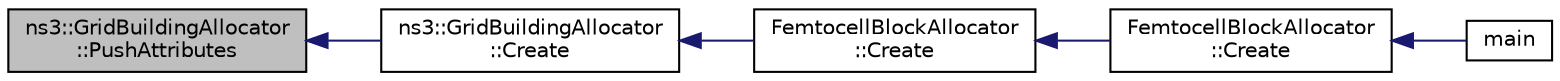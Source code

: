 digraph "ns3::GridBuildingAllocator::PushAttributes"
{
  edge [fontname="Helvetica",fontsize="10",labelfontname="Helvetica",labelfontsize="10"];
  node [fontname="Helvetica",fontsize="10",shape=record];
  rankdir="LR";
  Node1 [label="ns3::GridBuildingAllocator\l::PushAttributes",height=0.2,width=0.4,color="black", fillcolor="grey75", style="filled", fontcolor="black"];
  Node1 -> Node2 [dir="back",color="midnightblue",fontsize="10",style="solid"];
  Node2 [label="ns3::GridBuildingAllocator\l::Create",height=0.2,width=0.4,color="black", fillcolor="white", style="filled",URL="$d5/df7/classns3_1_1GridBuildingAllocator.html#a83fa0127117f8e23a42ad7ab5b42e7cc"];
  Node2 -> Node3 [dir="back",color="midnightblue",fontsize="10",style="solid"];
  Node3 [label="FemtocellBlockAllocator\l::Create",height=0.2,width=0.4,color="black", fillcolor="white", style="filled",URL="$dd/d6a/classFemtocellBlockAllocator.html#ac3f3dd07dae696b6991e9d483e4fffe5"];
  Node3 -> Node4 [dir="back",color="midnightblue",fontsize="10",style="solid"];
  Node4 [label="FemtocellBlockAllocator\l::Create",height=0.2,width=0.4,color="black", fillcolor="white", style="filled",URL="$dd/d6a/classFemtocellBlockAllocator.html#a2171808c3f563b2b18858fa15efc5c5e"];
  Node4 -> Node5 [dir="back",color="midnightblue",fontsize="10",style="solid"];
  Node5 [label="main",height=0.2,width=0.4,color="black", fillcolor="white", style="filled",URL="$da/d10/lena-dual-stripe_8cc.html#a0ddf1224851353fc92bfbff6f499fa97"];
}
